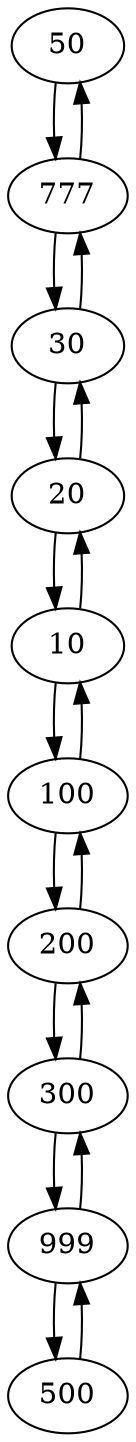 // Tarea 1 - Lab
digraph {
	4 [label=50]
	4 -> 3
	3 [label=777]
	3 -> 2
	3 -> 4
	2 [label=30]
	2 -> 1
	2 -> 3
	1 [label=20]
	1 -> 0
	1 -> 2
	0 [label=10]
	0 -> 5
	0 -> 1
	5 [label=100]
	5 -> 6
	5 -> 0
	6 [label=200]
	6 -> 7
	6 -> 5
	7 [label=300]
	7 -> 8
	7 -> 6
	8 [label=999]
	8 -> 9
	8 -> 7
	9 [label=500]
	9 -> 8
}
